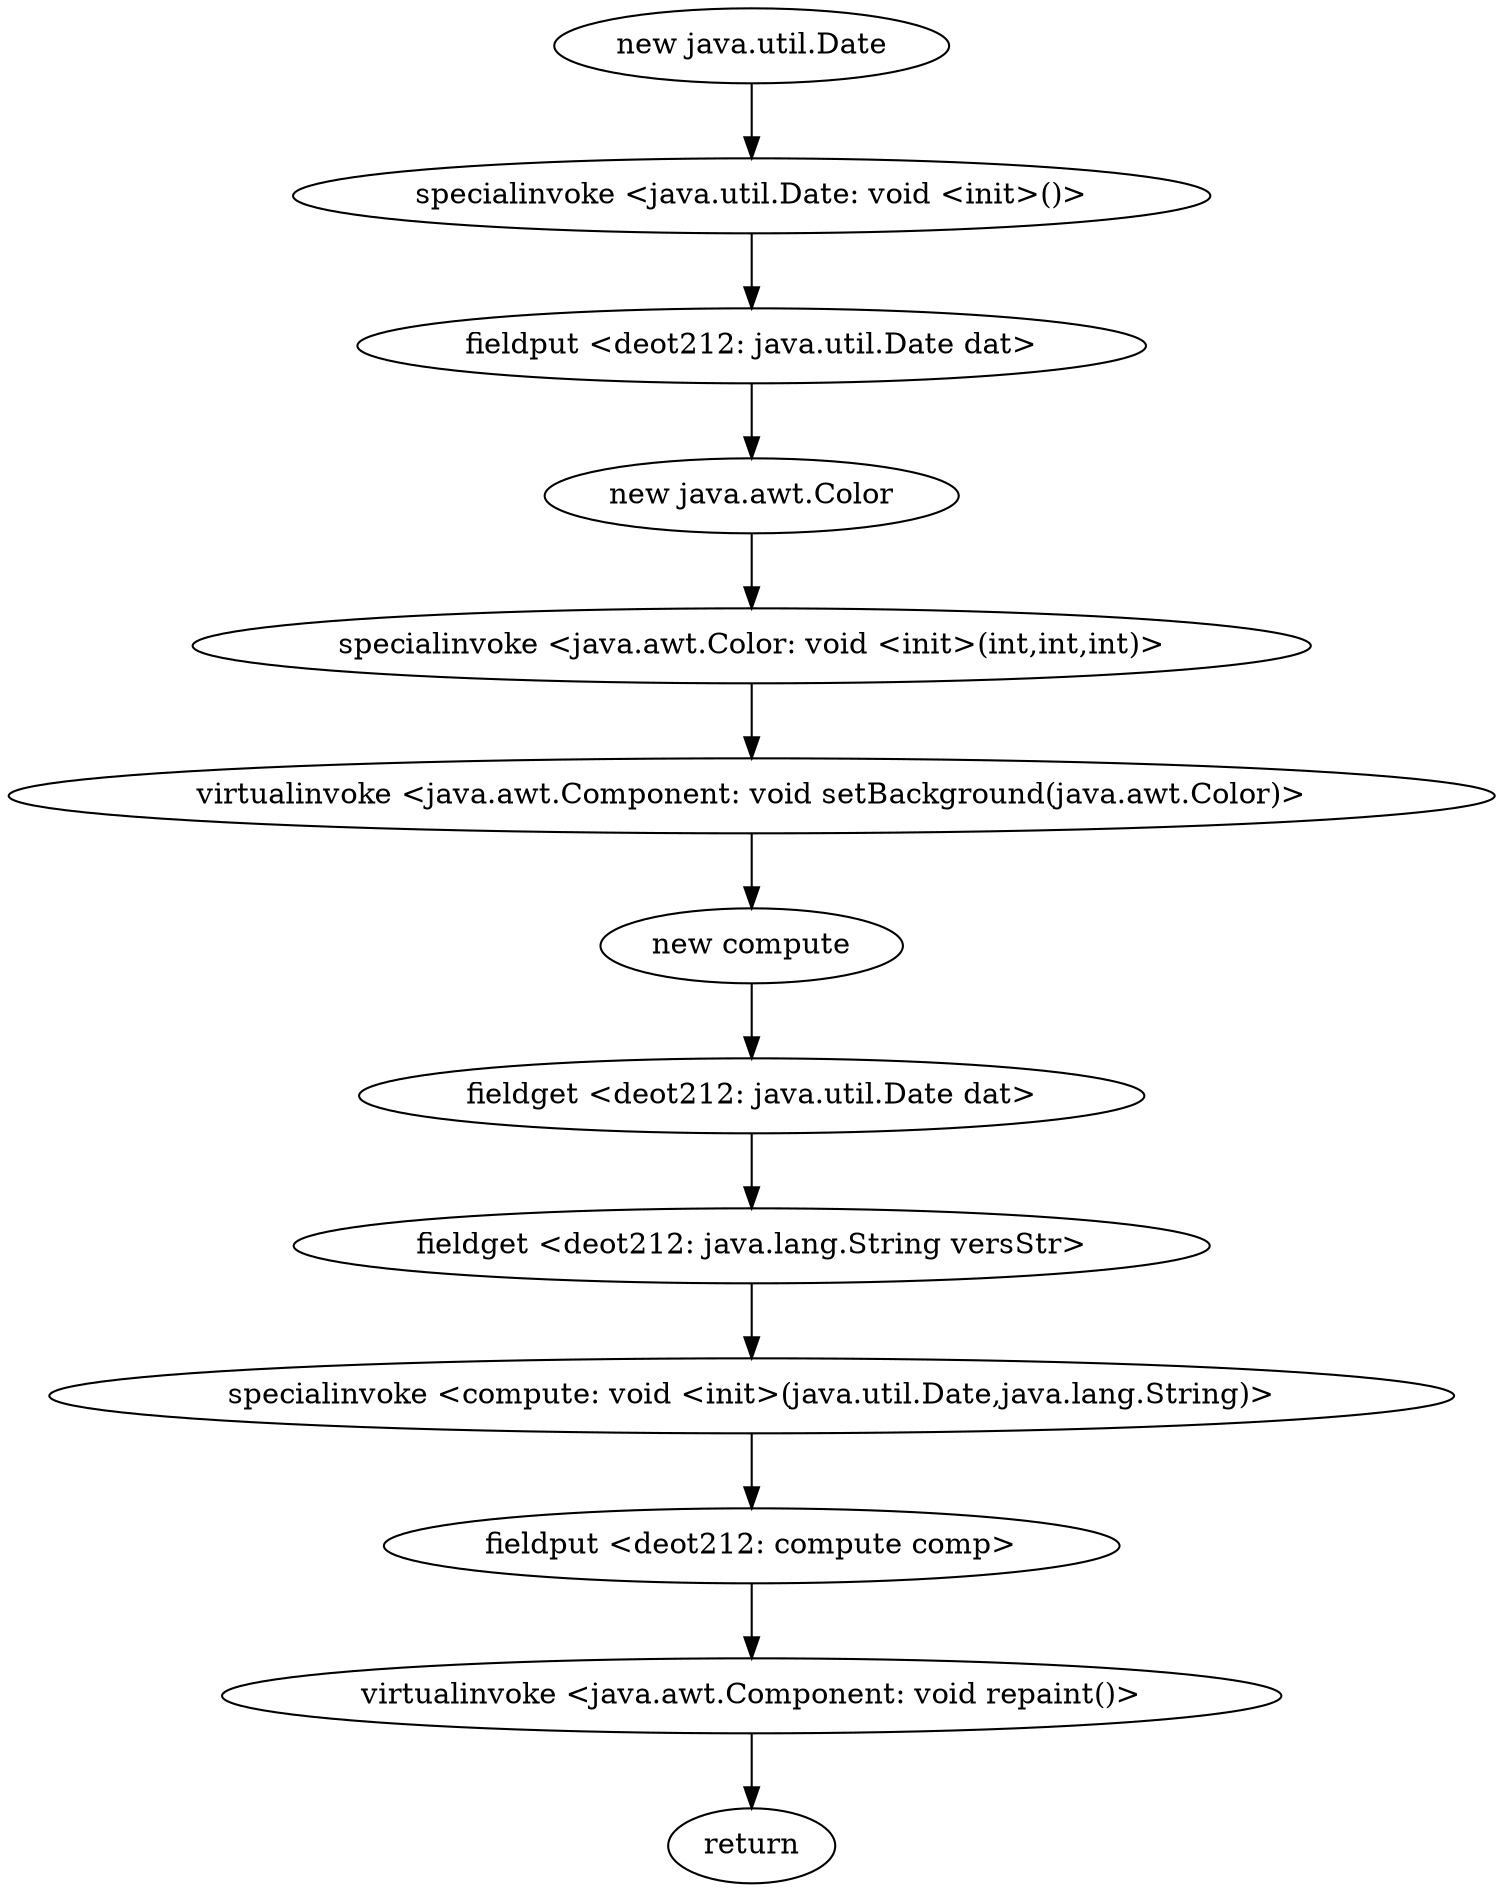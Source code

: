 digraph "" {
"new java.util.Date";
 "new java.util.Date"->"specialinvoke <java.util.Date: void <init>()>";
 "specialinvoke <java.util.Date: void <init>()>"->"fieldput <deot212: java.util.Date dat>";
 "fieldput <deot212: java.util.Date dat>"->"new java.awt.Color";
 "new java.awt.Color"->"specialinvoke <java.awt.Color: void <init>(int,int,int)>";
 "specialinvoke <java.awt.Color: void <init>(int,int,int)>"->"virtualinvoke <java.awt.Component: void setBackground(java.awt.Color)>";
 "virtualinvoke <java.awt.Component: void setBackground(java.awt.Color)>"->"new compute";
 "new compute"->"fieldget <deot212: java.util.Date dat>";
 "fieldget <deot212: java.util.Date dat>"->"fieldget <deot212: java.lang.String versStr>";
 "fieldget <deot212: java.lang.String versStr>"->"specialinvoke <compute: void <init>(java.util.Date,java.lang.String)>";
 "specialinvoke <compute: void <init>(java.util.Date,java.lang.String)>"->"fieldput <deot212: compute comp>";
 "fieldput <deot212: compute comp>"->"virtualinvoke <java.awt.Component: void repaint()>";
 "virtualinvoke <java.awt.Component: void repaint()>"->"return";
}
